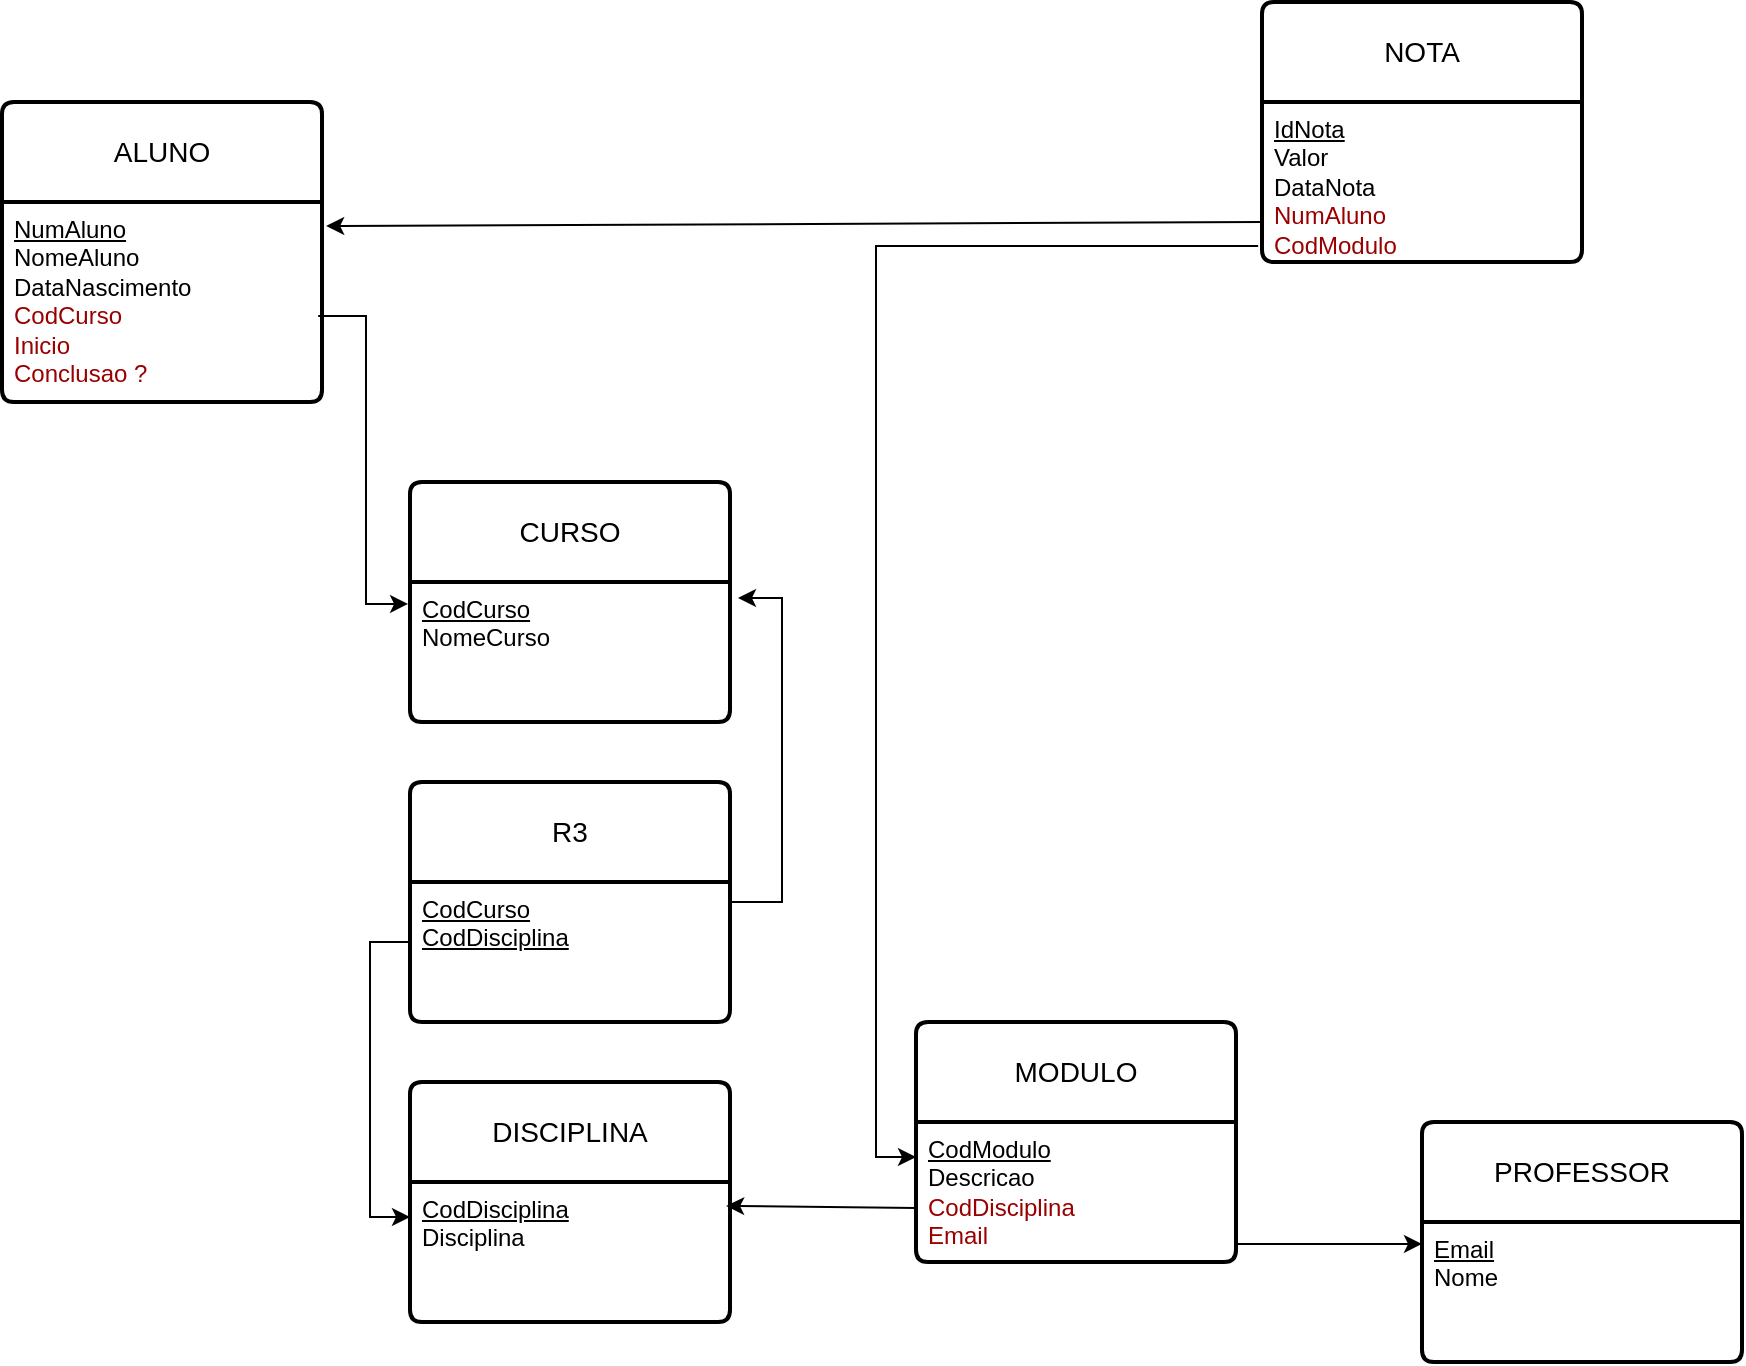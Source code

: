 <mxfile version="28.2.7">
  <diagram name="Página-1" id="Y6UcipXt3WbVuK55bRc3">
    <mxGraphModel dx="1186" dy="755" grid="1" gridSize="10" guides="1" tooltips="1" connect="1" arrows="1" fold="1" page="1" pageScale="1" pageWidth="827" pageHeight="1169" math="0" shadow="0">
      <root>
        <mxCell id="0" />
        <mxCell id="1" parent="0" />
        <mxCell id="K7fEcMI6iq_2AUcMG_aX-1" value="ALUNO" style="swimlane;childLayout=stackLayout;horizontal=1;startSize=50;horizontalStack=0;rounded=1;fontSize=14;fontStyle=0;strokeWidth=2;resizeParent=0;resizeLast=1;shadow=0;dashed=0;align=center;arcSize=4;whiteSpace=wrap;html=1;" parent="1" vertex="1">
          <mxGeometry x="50" y="300" width="160" height="150" as="geometry" />
        </mxCell>
        <mxCell id="K7fEcMI6iq_2AUcMG_aX-2" value="&lt;u&gt;NumAluno&lt;/u&gt;&lt;div&gt;NomeAluno&lt;/div&gt;&lt;div&gt;DataNascimento&lt;/div&gt;&lt;div&gt;&lt;font style=&quot;color: rgb(153, 0, 0);&quot;&gt;CodCurso&lt;/font&gt;&lt;/div&gt;&lt;div&gt;&lt;font style=&quot;color: rgb(153, 0, 0);&quot;&gt;Inicio&lt;/font&gt;&lt;/div&gt;&lt;div&gt;&lt;font style=&quot;color: rgb(153, 0, 0);&quot;&gt;Conclusao &lt;/font&gt;&lt;font style=&quot;color: rgb(153, 0, 0);&quot;&gt;?&lt;/font&gt;&lt;/div&gt;" style="align=left;strokeColor=none;fillColor=none;spacingLeft=4;spacingRight=4;fontSize=12;verticalAlign=top;resizable=0;rotatable=0;part=1;html=1;whiteSpace=wrap;" parent="K7fEcMI6iq_2AUcMG_aX-1" vertex="1">
          <mxGeometry y="50" width="160" height="100" as="geometry" />
        </mxCell>
        <mxCell id="K7fEcMI6iq_2AUcMG_aX-3" value="NOTA" style="swimlane;childLayout=stackLayout;horizontal=1;startSize=50;horizontalStack=0;rounded=1;fontSize=14;fontStyle=0;strokeWidth=2;resizeParent=0;resizeLast=1;shadow=0;dashed=0;align=center;arcSize=4;whiteSpace=wrap;html=1;" parent="1" vertex="1">
          <mxGeometry x="680" y="250" width="160" height="130" as="geometry" />
        </mxCell>
        <mxCell id="K7fEcMI6iq_2AUcMG_aX-4" value="&lt;div&gt;&lt;u&gt;IdNota&lt;/u&gt;&lt;/div&gt;Valor&lt;div&gt;DataNota&lt;/div&gt;&lt;div&gt;&lt;font style=&quot;color: rgb(153, 0, 0);&quot;&gt;NumAluno&lt;/font&gt;&lt;/div&gt;&lt;div&gt;&lt;font color=&quot;#990000&quot;&gt;CodModulo&lt;/font&gt;&lt;/div&gt;" style="align=left;strokeColor=none;fillColor=none;spacingLeft=4;spacingRight=4;fontSize=12;verticalAlign=top;resizable=0;rotatable=0;part=1;html=1;whiteSpace=wrap;" parent="K7fEcMI6iq_2AUcMG_aX-3" vertex="1">
          <mxGeometry y="50" width="160" height="80" as="geometry" />
        </mxCell>
        <mxCell id="K7fEcMI6iq_2AUcMG_aX-5" value="PROFESSOR" style="swimlane;childLayout=stackLayout;horizontal=1;startSize=50;horizontalStack=0;rounded=1;fontSize=14;fontStyle=0;strokeWidth=2;resizeParent=0;resizeLast=1;shadow=0;dashed=0;align=center;arcSize=4;whiteSpace=wrap;html=1;" parent="1" vertex="1">
          <mxGeometry x="760" y="810" width="160" height="120" as="geometry" />
        </mxCell>
        <mxCell id="K7fEcMI6iq_2AUcMG_aX-6" value="&lt;u&gt;Email&lt;/u&gt;&lt;div&gt;Nome&lt;/div&gt;" style="align=left;strokeColor=none;fillColor=none;spacingLeft=4;spacingRight=4;fontSize=12;verticalAlign=top;resizable=0;rotatable=0;part=1;html=1;whiteSpace=wrap;" parent="K7fEcMI6iq_2AUcMG_aX-5" vertex="1">
          <mxGeometry y="50" width="160" height="70" as="geometry" />
        </mxCell>
        <mxCell id="K7fEcMI6iq_2AUcMG_aX-7" value="CURSO" style="swimlane;childLayout=stackLayout;horizontal=1;startSize=50;horizontalStack=0;rounded=1;fontSize=14;fontStyle=0;strokeWidth=2;resizeParent=0;resizeLast=1;shadow=0;dashed=0;align=center;arcSize=4;whiteSpace=wrap;html=1;" parent="1" vertex="1">
          <mxGeometry x="254" y="490" width="160" height="120" as="geometry" />
        </mxCell>
        <mxCell id="K7fEcMI6iq_2AUcMG_aX-8" value="&lt;u&gt;CodCurso&lt;/u&gt;&lt;div&gt;NomeCurso&lt;/div&gt;" style="align=left;strokeColor=none;fillColor=none;spacingLeft=4;spacingRight=4;fontSize=12;verticalAlign=top;resizable=0;rotatable=0;part=1;html=1;whiteSpace=wrap;" parent="K7fEcMI6iq_2AUcMG_aX-7" vertex="1">
          <mxGeometry y="50" width="160" height="70" as="geometry" />
        </mxCell>
        <mxCell id="K7fEcMI6iq_2AUcMG_aX-9" value="DISCIPLINA" style="swimlane;childLayout=stackLayout;horizontal=1;startSize=50;horizontalStack=0;rounded=1;fontSize=14;fontStyle=0;strokeWidth=2;resizeParent=0;resizeLast=1;shadow=0;dashed=0;align=center;arcSize=4;whiteSpace=wrap;html=1;" parent="1" vertex="1">
          <mxGeometry x="254" y="790" width="160" height="120" as="geometry" />
        </mxCell>
        <mxCell id="K7fEcMI6iq_2AUcMG_aX-10" value="&lt;u&gt;CodDisciplina&lt;/u&gt;&lt;div&gt;Disciplina&lt;/div&gt;" style="align=left;strokeColor=none;fillColor=none;spacingLeft=4;spacingRight=4;fontSize=12;verticalAlign=top;resizable=0;rotatable=0;part=1;html=1;whiteSpace=wrap;" parent="K7fEcMI6iq_2AUcMG_aX-9" vertex="1">
          <mxGeometry y="50" width="160" height="70" as="geometry" />
        </mxCell>
        <mxCell id="K7fEcMI6iq_2AUcMG_aX-11" value="MODULO" style="swimlane;childLayout=stackLayout;horizontal=1;startSize=50;horizontalStack=0;rounded=1;fontSize=14;fontStyle=0;strokeWidth=2;resizeParent=0;resizeLast=1;shadow=0;dashed=0;align=center;arcSize=4;whiteSpace=wrap;html=1;" parent="1" vertex="1">
          <mxGeometry x="507" y="760" width="160" height="120" as="geometry" />
        </mxCell>
        <mxCell id="K7fEcMI6iq_2AUcMG_aX-12" value="&lt;u&gt;CodModulo&lt;/u&gt;&lt;div&gt;Descricao&lt;/div&gt;&lt;div&gt;&lt;font style=&quot;color: rgb(153, 0, 0);&quot;&gt;CodDisciplina&lt;/font&gt;&lt;/div&gt;&lt;div&gt;&lt;font color=&quot;#990000&quot;&gt;Email&lt;/font&gt;&lt;/div&gt;" style="align=left;strokeColor=none;fillColor=none;spacingLeft=4;spacingRight=4;fontSize=12;verticalAlign=top;resizable=0;rotatable=0;part=1;html=1;whiteSpace=wrap;" parent="K7fEcMI6iq_2AUcMG_aX-11" vertex="1">
          <mxGeometry y="50" width="160" height="70" as="geometry" />
        </mxCell>
        <mxCell id="ICQenscEK4omwbSQhgk_-4" value="" style="endArrow=classic;html=1;rounded=0;exitX=0.994;exitY=0.871;exitDx=0;exitDy=0;exitPerimeter=0;entryX=0;entryY=0.157;entryDx=0;entryDy=0;entryPerimeter=0;edgeStyle=orthogonalEdgeStyle;" edge="1" parent="1" source="K7fEcMI6iq_2AUcMG_aX-12" target="K7fEcMI6iq_2AUcMG_aX-6">
          <mxGeometry width="50" height="50" relative="1" as="geometry">
            <mxPoint x="380" y="640" as="sourcePoint" />
            <mxPoint x="430" y="590" as="targetPoint" />
          </mxGeometry>
        </mxCell>
        <mxCell id="ICQenscEK4omwbSQhgk_-5" value="R3" style="swimlane;childLayout=stackLayout;horizontal=1;startSize=50;horizontalStack=0;rounded=1;fontSize=14;fontStyle=0;strokeWidth=2;resizeParent=0;resizeLast=1;shadow=0;dashed=0;align=center;arcSize=4;whiteSpace=wrap;html=1;" vertex="1" parent="1">
          <mxGeometry x="254" y="640" width="160" height="120" as="geometry" />
        </mxCell>
        <mxCell id="ICQenscEK4omwbSQhgk_-6" value="&lt;u&gt;CodCurso&lt;/u&gt;&lt;div&gt;&lt;u&gt;CodDisciplina&lt;/u&gt;&lt;/div&gt;" style="align=left;strokeColor=none;fillColor=none;spacingLeft=4;spacingRight=4;fontSize=12;verticalAlign=top;resizable=0;rotatable=0;part=1;html=1;whiteSpace=wrap;" vertex="1" parent="ICQenscEK4omwbSQhgk_-5">
          <mxGeometry y="50" width="160" height="70" as="geometry" />
        </mxCell>
        <mxCell id="ICQenscEK4omwbSQhgk_-9" style="edgeStyle=orthogonalEdgeStyle;rounded=0;orthogonalLoop=1;jettySize=auto;html=1;entryX=-0.006;entryY=0.157;entryDx=0;entryDy=0;entryPerimeter=0;exitX=0.988;exitY=0.57;exitDx=0;exitDy=0;exitPerimeter=0;" edge="1" parent="1" source="K7fEcMI6iq_2AUcMG_aX-2" target="K7fEcMI6iq_2AUcMG_aX-8">
          <mxGeometry relative="1" as="geometry" />
        </mxCell>
        <mxCell id="ICQenscEK4omwbSQhgk_-12" style="edgeStyle=orthogonalEdgeStyle;rounded=0;orthogonalLoop=1;jettySize=auto;html=1;entryX=0;entryY=0.25;entryDx=0;entryDy=0;exitX=-0.012;exitY=0.9;exitDx=0;exitDy=0;exitPerimeter=0;" edge="1" parent="1" source="K7fEcMI6iq_2AUcMG_aX-4" target="K7fEcMI6iq_2AUcMG_aX-12">
          <mxGeometry relative="1" as="geometry" />
        </mxCell>
        <mxCell id="ICQenscEK4omwbSQhgk_-15" style="edgeStyle=orthogonalEdgeStyle;rounded=0;orthogonalLoop=1;jettySize=auto;html=1;entryX=1.025;entryY=0.114;entryDx=0;entryDy=0;entryPerimeter=0;exitX=1;exitY=0.25;exitDx=0;exitDy=0;" edge="1" parent="1" source="ICQenscEK4omwbSQhgk_-6" target="K7fEcMI6iq_2AUcMG_aX-8">
          <mxGeometry relative="1" as="geometry">
            <Array as="points">
              <mxPoint x="414" y="700" />
              <mxPoint x="440" y="700" />
              <mxPoint x="440" y="548" />
            </Array>
          </mxGeometry>
        </mxCell>
        <mxCell id="ICQenscEK4omwbSQhgk_-18" style="edgeStyle=orthogonalEdgeStyle;rounded=0;orthogonalLoop=1;jettySize=auto;html=1;entryX=0;entryY=0.25;entryDx=0;entryDy=0;exitX=0;exitY=0.429;exitDx=0;exitDy=0;exitPerimeter=0;" edge="1" parent="1" source="ICQenscEK4omwbSQhgk_-6" target="K7fEcMI6iq_2AUcMG_aX-10">
          <mxGeometry relative="1" as="geometry" />
        </mxCell>
        <mxCell id="ICQenscEK4omwbSQhgk_-22" value="" style="endArrow=classic;html=1;rounded=0;exitX=0;exitY=0.614;exitDx=0;exitDy=0;exitPerimeter=0;entryX=0.988;entryY=0.171;entryDx=0;entryDy=0;entryPerimeter=0;" edge="1" parent="1" source="K7fEcMI6iq_2AUcMG_aX-12" target="K7fEcMI6iq_2AUcMG_aX-10">
          <mxGeometry width="50" height="50" relative="1" as="geometry">
            <mxPoint x="390" y="650" as="sourcePoint" />
            <mxPoint x="440" y="600" as="targetPoint" />
          </mxGeometry>
        </mxCell>
        <mxCell id="ICQenscEK4omwbSQhgk_-24" value="" style="endArrow=classic;html=1;rounded=0;entryX=1.013;entryY=0.12;entryDx=0;entryDy=0;entryPerimeter=0;exitX=0;exitY=0.75;exitDx=0;exitDy=0;" edge="1" parent="1" source="K7fEcMI6iq_2AUcMG_aX-4" target="K7fEcMI6iq_2AUcMG_aX-2">
          <mxGeometry width="50" height="50" relative="1" as="geometry">
            <mxPoint x="390" y="650" as="sourcePoint" />
            <mxPoint x="440" y="600" as="targetPoint" />
          </mxGeometry>
        </mxCell>
      </root>
    </mxGraphModel>
  </diagram>
</mxfile>
